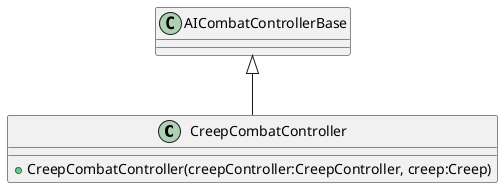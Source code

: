 @startuml
class CreepCombatController {
    + CreepCombatController(creepController:CreepController, creep:Creep)
}
AICombatControllerBase <|-- CreepCombatController
@enduml

